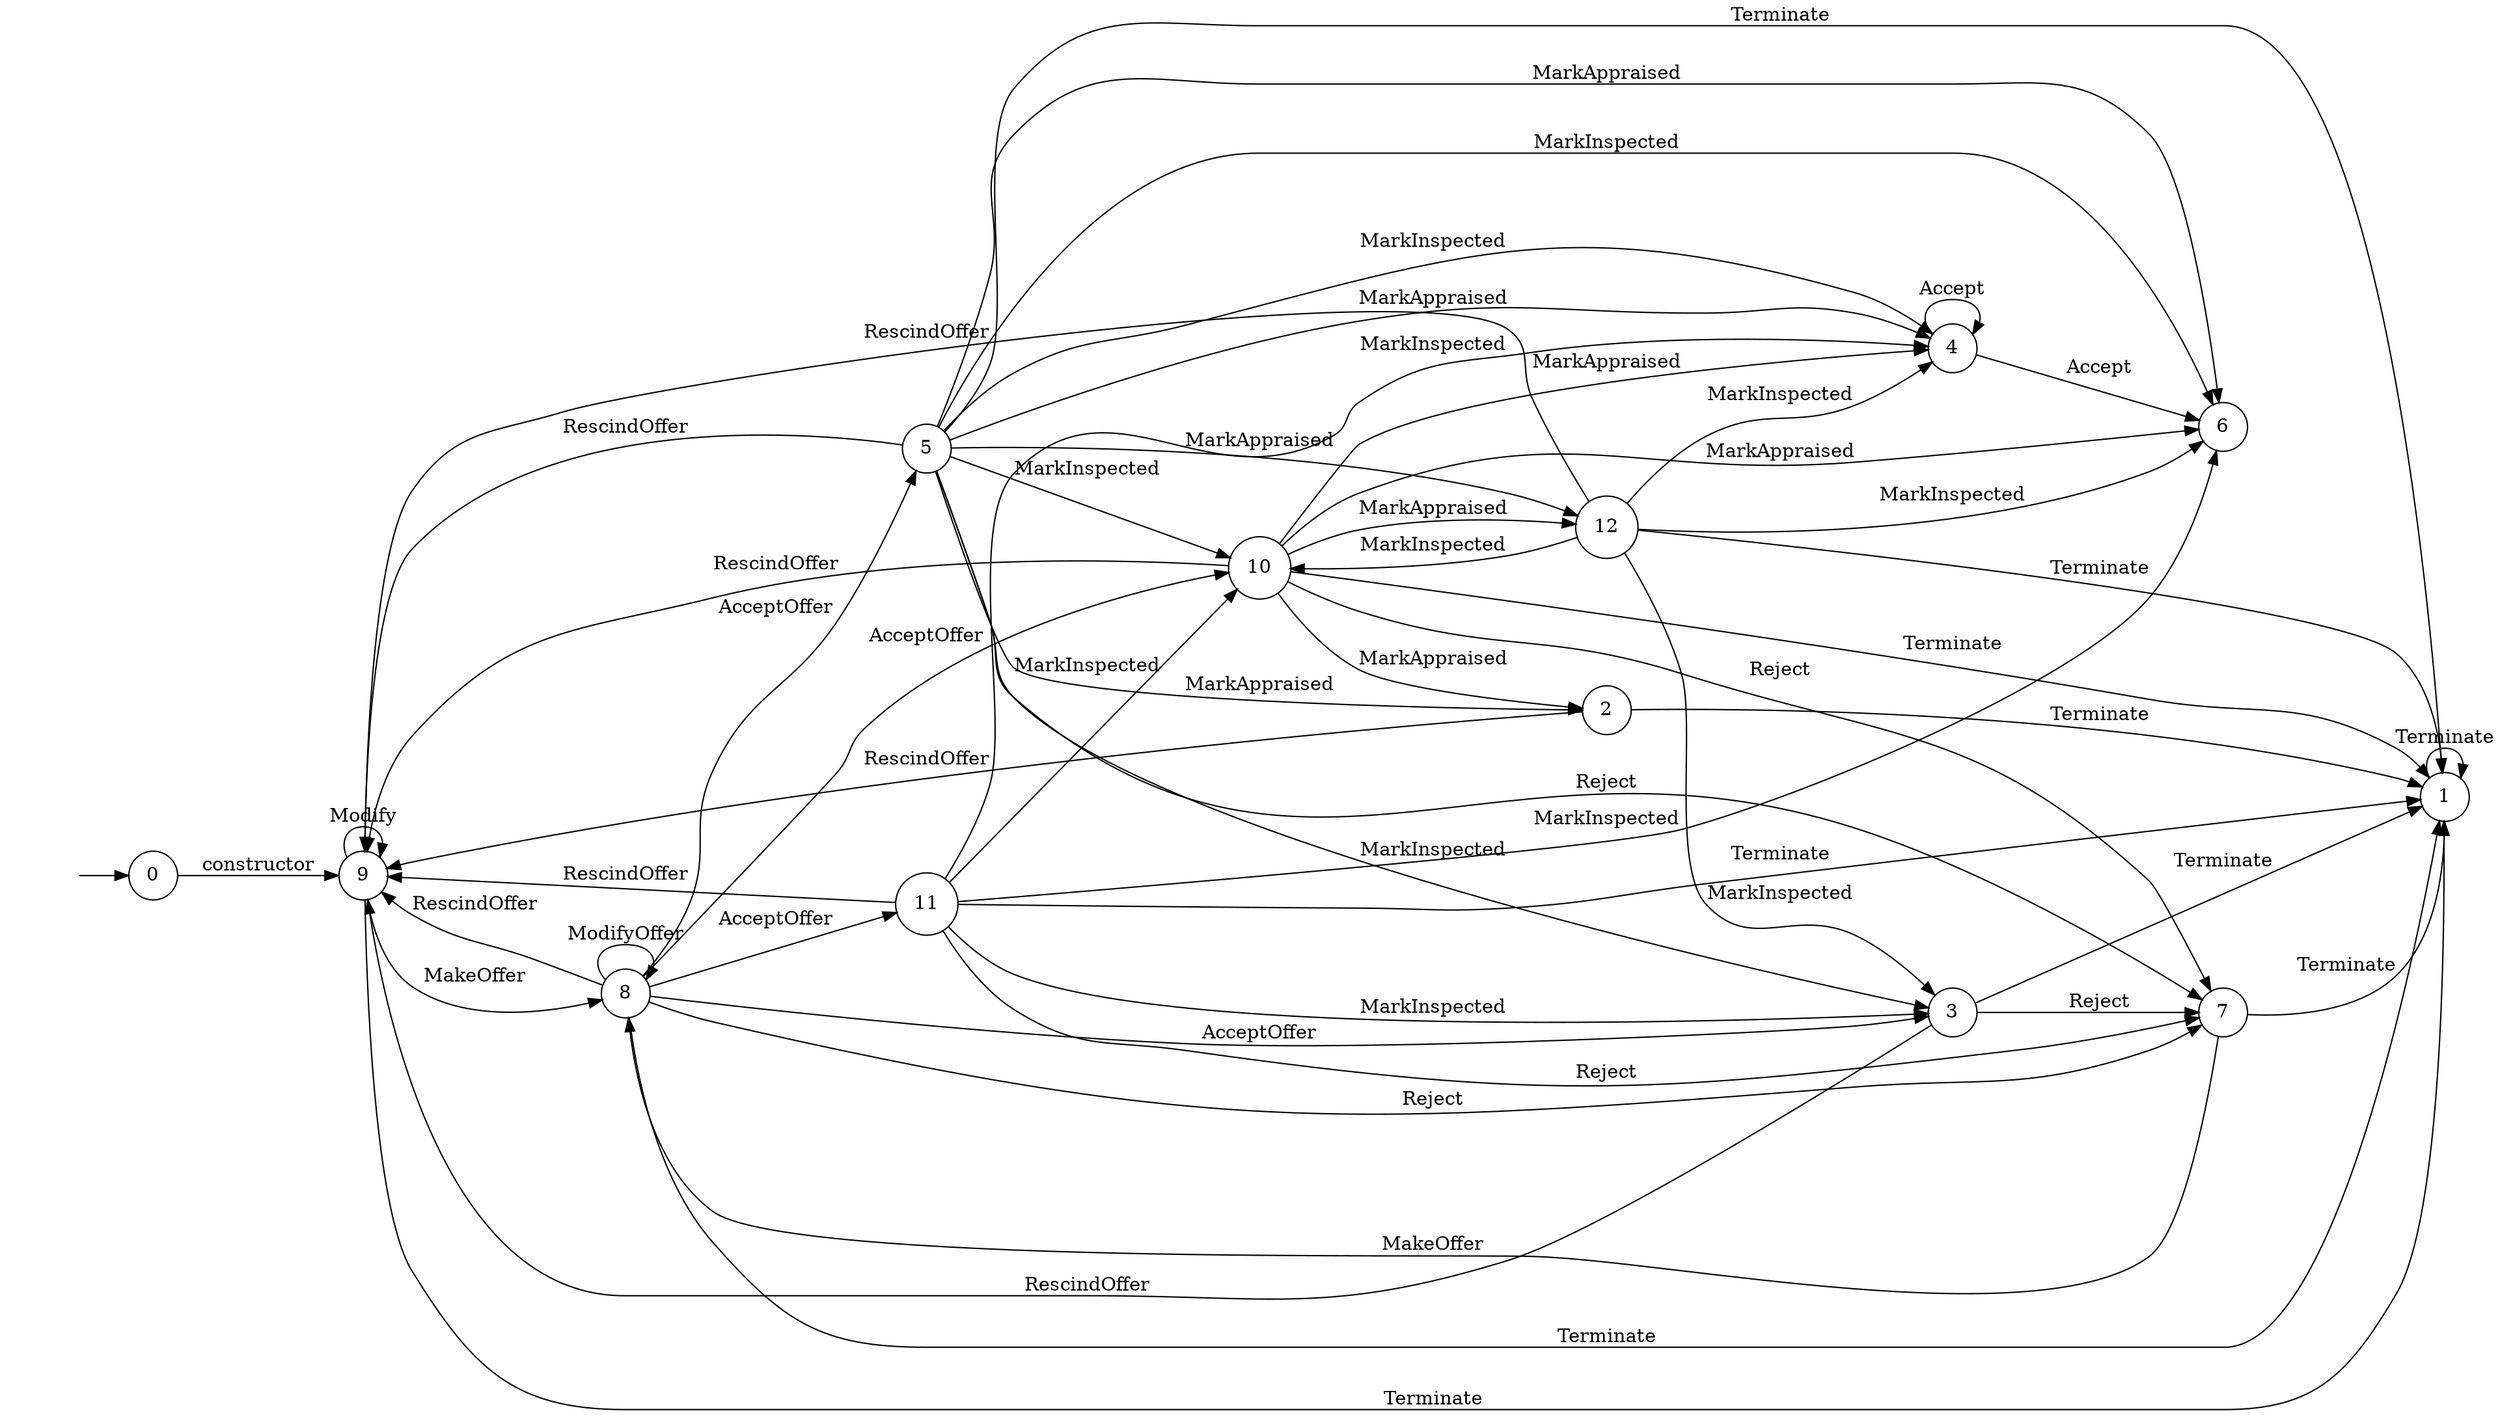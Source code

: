 digraph "Dapp-Automata-data/fuzzer/testnetdata-model-rq1-fix/AssetTransfer/contractorplus" {
	graph [rankdir=LR]
	"" [label="" shape=plaintext]
	4 [label=4 shape=circle]
	10 [label=10 shape=circle]
	5 [label=5 shape=circle]
	7 [label=7 shape=circle]
	3 [label=3 shape=circle]
	6 [label=6 shape=circle]
	11 [label=11 shape=circle]
	8 [label=8 shape=circle]
	12 [label=12 shape=circle]
	0 [label=0 shape=circle]
	2 [label=2 shape=circle]
	9 [label=9 shape=circle]
	1 [label=1 shape=circle]
	"" -> 0 [label=""]
	0 -> 9 [label=constructor]
	1 -> 1 [label=Terminate]
	2 -> 1 [label=Terminate]
	2 -> 9 [label=RescindOffer]
	3 -> 1 [label=Terminate]
	3 -> 7 [label=Reject]
	3 -> 9 [label=RescindOffer]
	4 -> 4 [label=Accept]
	4 -> 6 [label=Accept]
	5 -> 1 [label=Terminate]
	5 -> 2 [label=MarkAppraised]
	5 -> 4 [label=MarkAppraised]
	5 -> 6 [label=MarkAppraised]
	5 -> 12 [label=MarkAppraised]
	5 -> 4 [label=MarkInspected]
	5 -> 10 [label=MarkInspected]
	5 -> 3 [label=MarkInspected]
	5 -> 6 [label=MarkInspected]
	5 -> 7 [label=Reject]
	5 -> 9 [label=RescindOffer]
	7 -> 1 [label=Terminate]
	7 -> 8 [label=MakeOffer]
	8 -> 1 [label=Terminate]
	8 -> 11 [label=AcceptOffer]
	8 -> 10 [label=AcceptOffer]
	8 -> 5 [label=AcceptOffer]
	8 -> 3 [label=AcceptOffer]
	8 -> 7 [label=Reject]
	8 -> 8 [label=ModifyOffer]
	8 -> 9 [label=RescindOffer]
	9 -> 1 [label=Terminate]
	9 -> 8 [label=MakeOffer]
	9 -> 9 [label=Modify]
	10 -> 1 [label=Terminate]
	10 -> 2 [label=MarkAppraised]
	10 -> 4 [label=MarkAppraised]
	10 -> 6 [label=MarkAppraised]
	10 -> 12 [label=MarkAppraised]
	10 -> 7 [label=Reject]
	10 -> 9 [label=RescindOffer]
	11 -> 1 [label=Terminate]
	11 -> 4 [label=MarkInspected]
	11 -> 10 [label=MarkInspected]
	11 -> 3 [label=MarkInspected]
	11 -> 6 [label=MarkInspected]
	11 -> 7 [label=Reject]
	11 -> 9 [label=RescindOffer]
	12 -> 1 [label=Terminate]
	12 -> 4 [label=MarkInspected]
	12 -> 10 [label=MarkInspected]
	12 -> 3 [label=MarkInspected]
	12 -> 6 [label=MarkInspected]
	12 -> 9 [label=RescindOffer]
}
